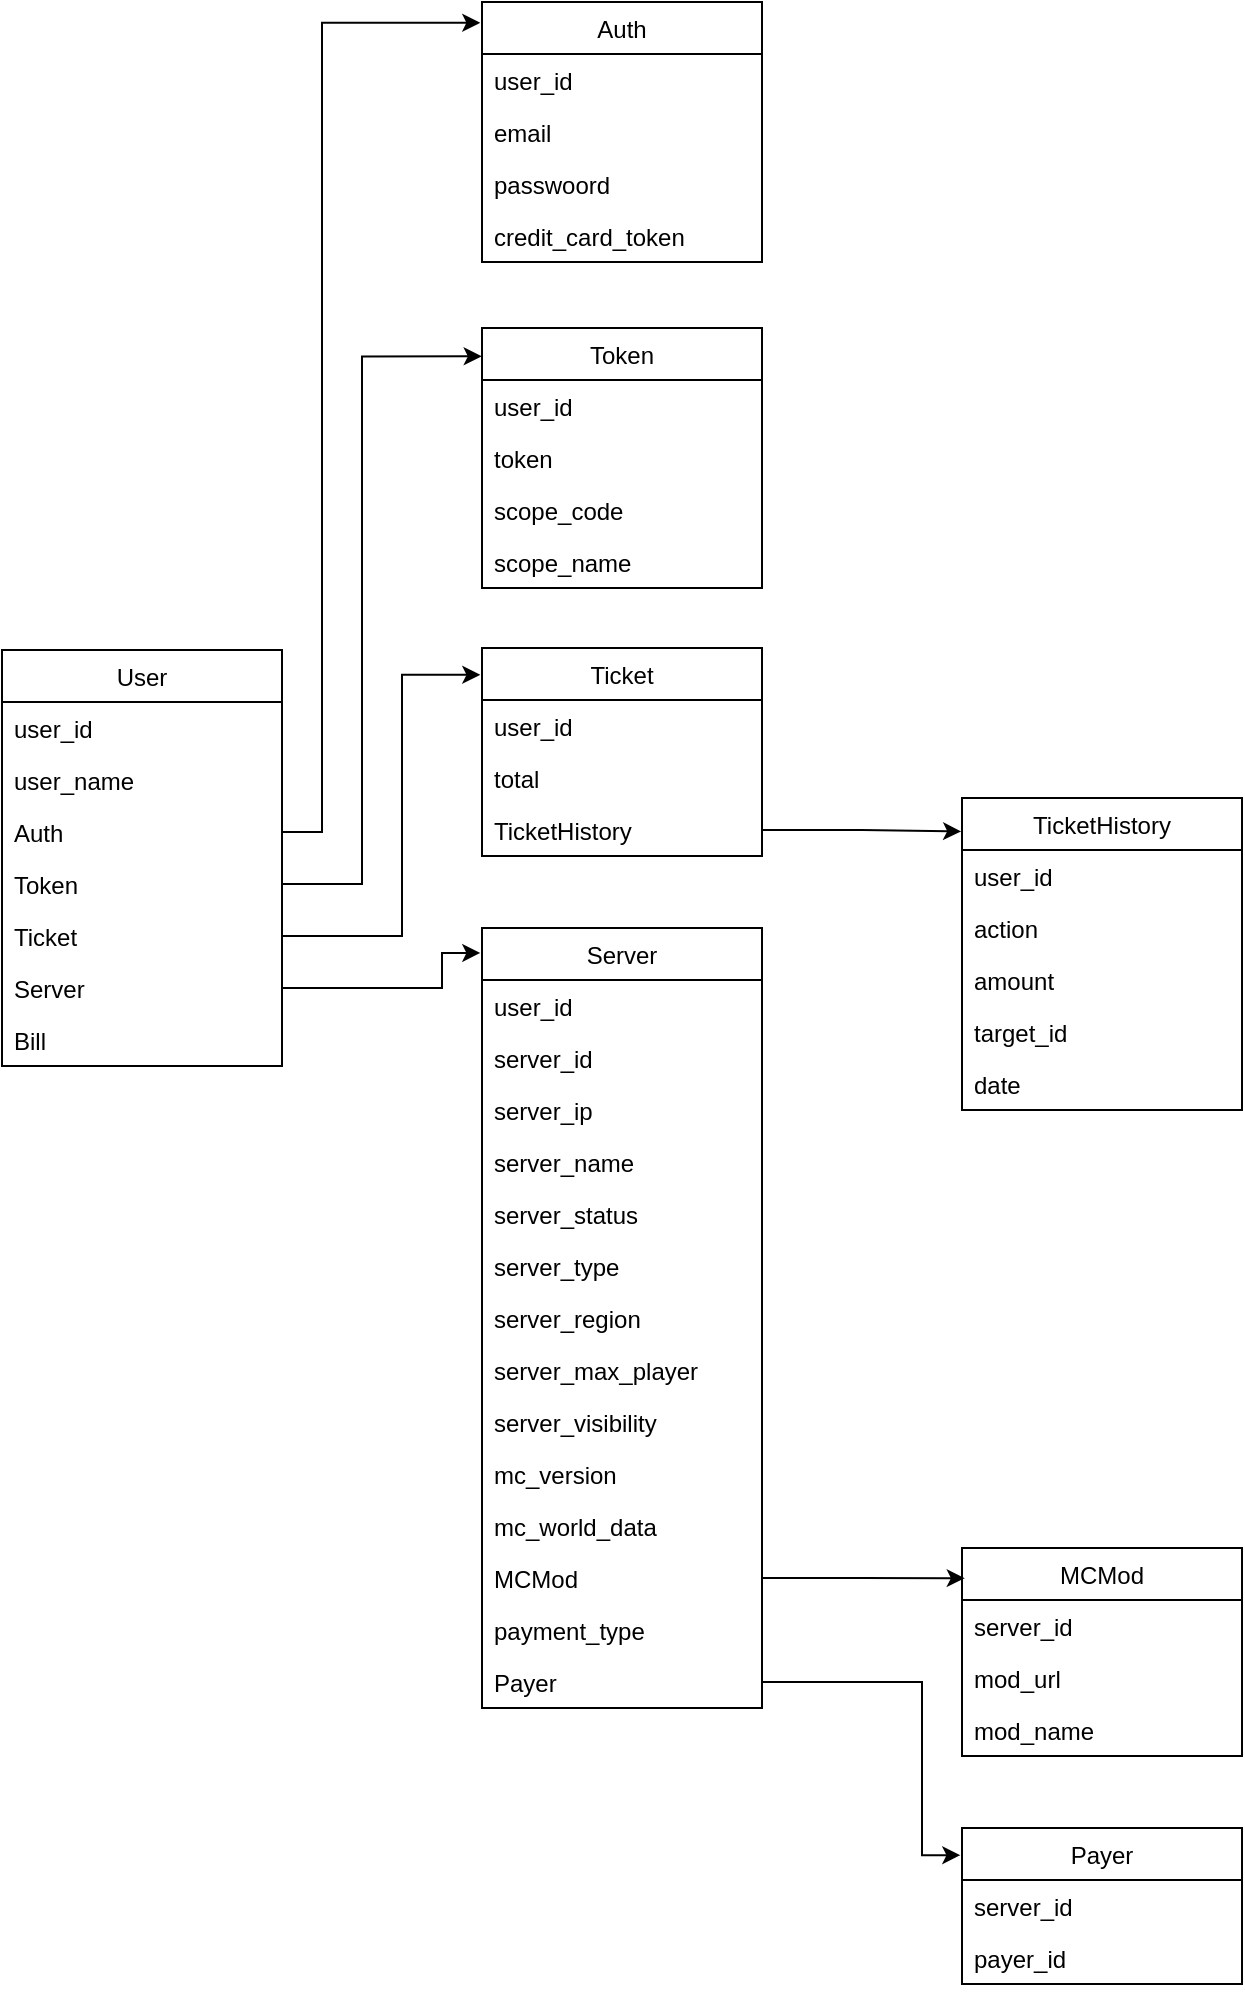 <mxfile version="14.9.1" type="github">
  <diagram id="TYk14g_OCLoUUULLj2Gv" name="Page-1">
    <mxGraphModel dx="925" dy="1725" grid="1" gridSize="10" guides="1" tooltips="1" connect="1" arrows="1" fold="1" page="1" pageScale="1" pageWidth="827" pageHeight="1169" math="0" shadow="0">
      <root>
        <mxCell id="0" />
        <mxCell id="1" parent="0" />
        <mxCell id="gZHm8OYQH_5wLZP0Noui-4" value="User" style="swimlane;fontStyle=0;childLayout=stackLayout;horizontal=1;startSize=26;horizontalStack=0;resizeParent=1;resizeParentMax=0;resizeLast=0;collapsible=1;marginBottom=0;fillColor=#ffffff;gradientColor=none;" vertex="1" parent="1">
          <mxGeometry x="80" y="200" width="140" height="208" as="geometry" />
        </mxCell>
        <mxCell id="gZHm8OYQH_5wLZP0Noui-5" value="user_id" style="text;strokeColor=none;fillColor=none;align=left;verticalAlign=top;spacingLeft=4;spacingRight=4;overflow=hidden;rotatable=0;points=[[0,0.5],[1,0.5]];portConstraint=eastwest;" vertex="1" parent="gZHm8OYQH_5wLZP0Noui-4">
          <mxGeometry y="26" width="140" height="26" as="geometry" />
        </mxCell>
        <mxCell id="gZHm8OYQH_5wLZP0Noui-6" value="user_name" style="text;strokeColor=none;fillColor=none;align=left;verticalAlign=top;spacingLeft=4;spacingRight=4;overflow=hidden;rotatable=0;points=[[0,0.5],[1,0.5]];portConstraint=eastwest;" vertex="1" parent="gZHm8OYQH_5wLZP0Noui-4">
          <mxGeometry y="52" width="140" height="26" as="geometry" />
        </mxCell>
        <mxCell id="gZHm8OYQH_5wLZP0Noui-7" value="Auth" style="text;strokeColor=none;fillColor=none;align=left;verticalAlign=top;spacingLeft=4;spacingRight=4;overflow=hidden;rotatable=0;points=[[0,0.5],[1,0.5]];portConstraint=eastwest;" vertex="1" parent="gZHm8OYQH_5wLZP0Noui-4">
          <mxGeometry y="78" width="140" height="26" as="geometry" />
        </mxCell>
        <mxCell id="gZHm8OYQH_5wLZP0Noui-8" value="Token" style="text;strokeColor=none;fillColor=none;align=left;verticalAlign=top;spacingLeft=4;spacingRight=4;overflow=hidden;rotatable=0;points=[[0,0.5],[1,0.5]];portConstraint=eastwest;" vertex="1" parent="gZHm8OYQH_5wLZP0Noui-4">
          <mxGeometry y="104" width="140" height="26" as="geometry" />
        </mxCell>
        <mxCell id="gZHm8OYQH_5wLZP0Noui-11" value="Ticket" style="text;strokeColor=none;fillColor=none;align=left;verticalAlign=top;spacingLeft=4;spacingRight=4;overflow=hidden;rotatable=0;points=[[0,0.5],[1,0.5]];portConstraint=eastwest;" vertex="1" parent="gZHm8OYQH_5wLZP0Noui-4">
          <mxGeometry y="130" width="140" height="26" as="geometry" />
        </mxCell>
        <mxCell id="gZHm8OYQH_5wLZP0Noui-9" value="Server" style="text;strokeColor=none;fillColor=none;align=left;verticalAlign=top;spacingLeft=4;spacingRight=4;overflow=hidden;rotatable=0;points=[[0,0.5],[1,0.5]];portConstraint=eastwest;" vertex="1" parent="gZHm8OYQH_5wLZP0Noui-4">
          <mxGeometry y="156" width="140" height="26" as="geometry" />
        </mxCell>
        <mxCell id="gZHm8OYQH_5wLZP0Noui-10" value="Bill" style="text;strokeColor=none;fillColor=none;align=left;verticalAlign=top;spacingLeft=4;spacingRight=4;overflow=hidden;rotatable=0;points=[[0,0.5],[1,0.5]];portConstraint=eastwest;" vertex="1" parent="gZHm8OYQH_5wLZP0Noui-4">
          <mxGeometry y="182" width="140" height="26" as="geometry" />
        </mxCell>
        <mxCell id="gZHm8OYQH_5wLZP0Noui-13" value="Auth" style="swimlane;fontStyle=0;childLayout=stackLayout;horizontal=1;startSize=26;horizontalStack=0;resizeParent=1;resizeParentMax=0;resizeLast=0;collapsible=1;marginBottom=0;fillColor=#ffffff;gradientColor=none;" vertex="1" parent="1">
          <mxGeometry x="320" y="-124" width="140" height="130" as="geometry">
            <mxRectangle x="320" y="278" width="60" height="26" as="alternateBounds" />
          </mxGeometry>
        </mxCell>
        <mxCell id="gZHm8OYQH_5wLZP0Noui-14" value="user_id" style="text;strokeColor=none;fillColor=none;align=left;verticalAlign=top;spacingLeft=4;spacingRight=4;overflow=hidden;rotatable=0;points=[[0,0.5],[1,0.5]];portConstraint=eastwest;" vertex="1" parent="gZHm8OYQH_5wLZP0Noui-13">
          <mxGeometry y="26" width="140" height="26" as="geometry" />
        </mxCell>
        <mxCell id="gZHm8OYQH_5wLZP0Noui-15" value="email" style="text;strokeColor=none;fillColor=none;align=left;verticalAlign=top;spacingLeft=4;spacingRight=4;overflow=hidden;rotatable=0;points=[[0,0.5],[1,0.5]];portConstraint=eastwest;" vertex="1" parent="gZHm8OYQH_5wLZP0Noui-13">
          <mxGeometry y="52" width="140" height="26" as="geometry" />
        </mxCell>
        <mxCell id="gZHm8OYQH_5wLZP0Noui-16" value="passwoord" style="text;strokeColor=none;fillColor=none;align=left;verticalAlign=top;spacingLeft=4;spacingRight=4;overflow=hidden;rotatable=0;points=[[0,0.5],[1,0.5]];portConstraint=eastwest;" vertex="1" parent="gZHm8OYQH_5wLZP0Noui-13">
          <mxGeometry y="78" width="140" height="26" as="geometry" />
        </mxCell>
        <mxCell id="gZHm8OYQH_5wLZP0Noui-17" value="credit_card_token" style="text;strokeColor=none;fillColor=none;align=left;verticalAlign=top;spacingLeft=4;spacingRight=4;overflow=hidden;rotatable=0;points=[[0,0.5],[1,0.5]];portConstraint=eastwest;" vertex="1" parent="gZHm8OYQH_5wLZP0Noui-13">
          <mxGeometry y="104" width="140" height="26" as="geometry" />
        </mxCell>
        <mxCell id="gZHm8OYQH_5wLZP0Noui-22" value="Token" style="swimlane;fontStyle=0;childLayout=stackLayout;horizontal=1;startSize=26;horizontalStack=0;resizeParent=1;resizeParentMax=0;resizeLast=0;collapsible=1;marginBottom=0;fillColor=#ffffff;gradientColor=none;" vertex="1" parent="1">
          <mxGeometry x="320" y="39" width="140" height="130" as="geometry">
            <mxRectangle x="320" y="278" width="60" height="26" as="alternateBounds" />
          </mxGeometry>
        </mxCell>
        <mxCell id="gZHm8OYQH_5wLZP0Noui-23" value="user_id" style="text;strokeColor=none;fillColor=none;align=left;verticalAlign=top;spacingLeft=4;spacingRight=4;overflow=hidden;rotatable=0;points=[[0,0.5],[1,0.5]];portConstraint=eastwest;" vertex="1" parent="gZHm8OYQH_5wLZP0Noui-22">
          <mxGeometry y="26" width="140" height="26" as="geometry" />
        </mxCell>
        <mxCell id="gZHm8OYQH_5wLZP0Noui-24" value="token" style="text;strokeColor=none;fillColor=none;align=left;verticalAlign=top;spacingLeft=4;spacingRight=4;overflow=hidden;rotatable=0;points=[[0,0.5],[1,0.5]];portConstraint=eastwest;" vertex="1" parent="gZHm8OYQH_5wLZP0Noui-22">
          <mxGeometry y="52" width="140" height="26" as="geometry" />
        </mxCell>
        <mxCell id="gZHm8OYQH_5wLZP0Noui-25" value="scope_code" style="text;strokeColor=none;fillColor=none;align=left;verticalAlign=top;spacingLeft=4;spacingRight=4;overflow=hidden;rotatable=0;points=[[0,0.5],[1,0.5]];portConstraint=eastwest;" vertex="1" parent="gZHm8OYQH_5wLZP0Noui-22">
          <mxGeometry y="78" width="140" height="26" as="geometry" />
        </mxCell>
        <mxCell id="gZHm8OYQH_5wLZP0Noui-26" value="scope_name" style="text;strokeColor=none;fillColor=none;align=left;verticalAlign=top;spacingLeft=4;spacingRight=4;overflow=hidden;rotatable=0;points=[[0,0.5],[1,0.5]];portConstraint=eastwest;" vertex="1" parent="gZHm8OYQH_5wLZP0Noui-22">
          <mxGeometry y="104" width="140" height="26" as="geometry" />
        </mxCell>
        <mxCell id="gZHm8OYQH_5wLZP0Noui-28" value="Ticket" style="swimlane;fontStyle=0;childLayout=stackLayout;horizontal=1;startSize=26;horizontalStack=0;resizeParent=1;resizeParentMax=0;resizeLast=0;collapsible=1;marginBottom=0;fillColor=#ffffff;gradientColor=none;" vertex="1" parent="1">
          <mxGeometry x="320" y="199" width="140" height="104" as="geometry">
            <mxRectangle x="320" y="278" width="60" height="26" as="alternateBounds" />
          </mxGeometry>
        </mxCell>
        <mxCell id="gZHm8OYQH_5wLZP0Noui-29" value="user_id" style="text;strokeColor=none;fillColor=none;align=left;verticalAlign=top;spacingLeft=4;spacingRight=4;overflow=hidden;rotatable=0;points=[[0,0.5],[1,0.5]];portConstraint=eastwest;" vertex="1" parent="gZHm8OYQH_5wLZP0Noui-28">
          <mxGeometry y="26" width="140" height="26" as="geometry" />
        </mxCell>
        <mxCell id="gZHm8OYQH_5wLZP0Noui-30" value="total" style="text;strokeColor=none;fillColor=none;align=left;verticalAlign=top;spacingLeft=4;spacingRight=4;overflow=hidden;rotatable=0;points=[[0,0.5],[1,0.5]];portConstraint=eastwest;" vertex="1" parent="gZHm8OYQH_5wLZP0Noui-28">
          <mxGeometry y="52" width="140" height="26" as="geometry" />
        </mxCell>
        <mxCell id="gZHm8OYQH_5wLZP0Noui-31" value="TicketHistory" style="text;strokeColor=none;fillColor=none;align=left;verticalAlign=top;spacingLeft=4;spacingRight=4;overflow=hidden;rotatable=0;points=[[0,0.5],[1,0.5]];portConstraint=eastwest;" vertex="1" parent="gZHm8OYQH_5wLZP0Noui-28">
          <mxGeometry y="78" width="140" height="26" as="geometry" />
        </mxCell>
        <mxCell id="gZHm8OYQH_5wLZP0Noui-34" value="TicketHistory" style="swimlane;fontStyle=0;childLayout=stackLayout;horizontal=1;startSize=26;horizontalStack=0;resizeParent=1;resizeParentMax=0;resizeLast=0;collapsible=1;marginBottom=0;fillColor=#ffffff;gradientColor=none;" vertex="1" parent="1">
          <mxGeometry x="560" y="274" width="140" height="156" as="geometry">
            <mxRectangle x="320" y="278" width="60" height="26" as="alternateBounds" />
          </mxGeometry>
        </mxCell>
        <mxCell id="gZHm8OYQH_5wLZP0Noui-35" value="user_id" style="text;strokeColor=none;fillColor=none;align=left;verticalAlign=top;spacingLeft=4;spacingRight=4;overflow=hidden;rotatable=0;points=[[0,0.5],[1,0.5]];portConstraint=eastwest;" vertex="1" parent="gZHm8OYQH_5wLZP0Noui-34">
          <mxGeometry y="26" width="140" height="26" as="geometry" />
        </mxCell>
        <mxCell id="gZHm8OYQH_5wLZP0Noui-36" value="action" style="text;strokeColor=none;fillColor=none;align=left;verticalAlign=top;spacingLeft=4;spacingRight=4;overflow=hidden;rotatable=0;points=[[0,0.5],[1,0.5]];portConstraint=eastwest;" vertex="1" parent="gZHm8OYQH_5wLZP0Noui-34">
          <mxGeometry y="52" width="140" height="26" as="geometry" />
        </mxCell>
        <mxCell id="gZHm8OYQH_5wLZP0Noui-59" value="amount" style="text;strokeColor=none;fillColor=none;align=left;verticalAlign=top;spacingLeft=4;spacingRight=4;overflow=hidden;rotatable=0;points=[[0,0.5],[1,0.5]];portConstraint=eastwest;" vertex="1" parent="gZHm8OYQH_5wLZP0Noui-34">
          <mxGeometry y="78" width="140" height="26" as="geometry" />
        </mxCell>
        <mxCell id="gZHm8OYQH_5wLZP0Noui-37" value="target_id" style="text;strokeColor=none;fillColor=none;align=left;verticalAlign=top;spacingLeft=4;spacingRight=4;overflow=hidden;rotatable=0;points=[[0,0.5],[1,0.5]];portConstraint=eastwest;" vertex="1" parent="gZHm8OYQH_5wLZP0Noui-34">
          <mxGeometry y="104" width="140" height="26" as="geometry" />
        </mxCell>
        <mxCell id="gZHm8OYQH_5wLZP0Noui-38" value="date" style="text;strokeColor=none;fillColor=none;align=left;verticalAlign=top;spacingLeft=4;spacingRight=4;overflow=hidden;rotatable=0;points=[[0,0.5],[1,0.5]];portConstraint=eastwest;" vertex="1" parent="gZHm8OYQH_5wLZP0Noui-34">
          <mxGeometry y="130" width="140" height="26" as="geometry" />
        </mxCell>
        <mxCell id="gZHm8OYQH_5wLZP0Noui-39" style="edgeStyle=orthogonalEdgeStyle;rounded=0;orthogonalLoop=1;jettySize=auto;html=1;exitX=1;exitY=0.5;exitDx=0;exitDy=0;entryX=-0.003;entryY=0.107;entryDx=0;entryDy=0;entryPerimeter=0;" edge="1" parent="1" source="gZHm8OYQH_5wLZP0Noui-31" target="gZHm8OYQH_5wLZP0Noui-34">
          <mxGeometry relative="1" as="geometry" />
        </mxCell>
        <mxCell id="gZHm8OYQH_5wLZP0Noui-40" value="Server" style="swimlane;fontStyle=0;childLayout=stackLayout;horizontal=1;startSize=26;horizontalStack=0;resizeParent=1;resizeParentMax=0;resizeLast=0;collapsible=1;marginBottom=0;fillColor=#ffffff;gradientColor=none;" vertex="1" parent="1">
          <mxGeometry x="320" y="339" width="140" height="390" as="geometry">
            <mxRectangle x="320" y="278" width="60" height="26" as="alternateBounds" />
          </mxGeometry>
        </mxCell>
        <mxCell id="gZHm8OYQH_5wLZP0Noui-52" value="user_id" style="text;strokeColor=none;fillColor=none;align=left;verticalAlign=top;spacingLeft=4;spacingRight=4;overflow=hidden;rotatable=0;points=[[0,0.5],[1,0.5]];portConstraint=eastwest;" vertex="1" parent="gZHm8OYQH_5wLZP0Noui-40">
          <mxGeometry y="26" width="140" height="26" as="geometry" />
        </mxCell>
        <mxCell id="gZHm8OYQH_5wLZP0Noui-53" value="server_id" style="text;strokeColor=none;fillColor=none;align=left;verticalAlign=top;spacingLeft=4;spacingRight=4;overflow=hidden;rotatable=0;points=[[0,0.5],[1,0.5]];portConstraint=eastwest;" vertex="1" parent="gZHm8OYQH_5wLZP0Noui-40">
          <mxGeometry y="52" width="140" height="26" as="geometry" />
        </mxCell>
        <mxCell id="gZHm8OYQH_5wLZP0Noui-54" value="server_ip" style="text;strokeColor=none;fillColor=none;align=left;verticalAlign=top;spacingLeft=4;spacingRight=4;overflow=hidden;rotatable=0;points=[[0,0.5],[1,0.5]];portConstraint=eastwest;" vertex="1" parent="gZHm8OYQH_5wLZP0Noui-40">
          <mxGeometry y="78" width="140" height="26" as="geometry" />
        </mxCell>
        <mxCell id="gZHm8OYQH_5wLZP0Noui-55" value="server_name" style="text;strokeColor=none;fillColor=none;align=left;verticalAlign=top;spacingLeft=4;spacingRight=4;overflow=hidden;rotatable=0;points=[[0,0.5],[1,0.5]];portConstraint=eastwest;" vertex="1" parent="gZHm8OYQH_5wLZP0Noui-40">
          <mxGeometry y="104" width="140" height="26" as="geometry" />
        </mxCell>
        <mxCell id="gZHm8OYQH_5wLZP0Noui-56" value="server_status" style="text;strokeColor=none;fillColor=none;align=left;verticalAlign=top;spacingLeft=4;spacingRight=4;overflow=hidden;rotatable=0;points=[[0,0.5],[1,0.5]];portConstraint=eastwest;" vertex="1" parent="gZHm8OYQH_5wLZP0Noui-40">
          <mxGeometry y="130" width="140" height="26" as="geometry" />
        </mxCell>
        <mxCell id="gZHm8OYQH_5wLZP0Noui-41" value="server_type" style="text;strokeColor=none;fillColor=none;align=left;verticalAlign=top;spacingLeft=4;spacingRight=4;overflow=hidden;rotatable=0;points=[[0,0.5],[1,0.5]];portConstraint=eastwest;" vertex="1" parent="gZHm8OYQH_5wLZP0Noui-40">
          <mxGeometry y="156" width="140" height="26" as="geometry" />
        </mxCell>
        <mxCell id="gZHm8OYQH_5wLZP0Noui-42" value="server_region" style="text;strokeColor=none;fillColor=none;align=left;verticalAlign=top;spacingLeft=4;spacingRight=4;overflow=hidden;rotatable=0;points=[[0,0.5],[1,0.5]];portConstraint=eastwest;" vertex="1" parent="gZHm8OYQH_5wLZP0Noui-40">
          <mxGeometry y="182" width="140" height="26" as="geometry" />
        </mxCell>
        <mxCell id="gZHm8OYQH_5wLZP0Noui-57" value="server_max_player" style="text;strokeColor=none;fillColor=none;align=left;verticalAlign=top;spacingLeft=4;spacingRight=4;overflow=hidden;rotatable=0;points=[[0,0.5],[1,0.5]];portConstraint=eastwest;" vertex="1" parent="gZHm8OYQH_5wLZP0Noui-40">
          <mxGeometry y="208" width="140" height="26" as="geometry" />
        </mxCell>
        <mxCell id="gZHm8OYQH_5wLZP0Noui-60" value="server_visibility" style="text;strokeColor=none;fillColor=none;align=left;verticalAlign=top;spacingLeft=4;spacingRight=4;overflow=hidden;rotatable=0;points=[[0,0.5],[1,0.5]];portConstraint=eastwest;" vertex="1" parent="gZHm8OYQH_5wLZP0Noui-40">
          <mxGeometry y="234" width="140" height="26" as="geometry" />
        </mxCell>
        <mxCell id="gZHm8OYQH_5wLZP0Noui-43" value="mc_version" style="text;strokeColor=none;fillColor=none;align=left;verticalAlign=top;spacingLeft=4;spacingRight=4;overflow=hidden;rotatable=0;points=[[0,0.5],[1,0.5]];portConstraint=eastwest;" vertex="1" parent="gZHm8OYQH_5wLZP0Noui-40">
          <mxGeometry y="260" width="140" height="26" as="geometry" />
        </mxCell>
        <mxCell id="gZHm8OYQH_5wLZP0Noui-61" value="mc_world_data" style="text;strokeColor=none;fillColor=none;align=left;verticalAlign=top;spacingLeft=4;spacingRight=4;overflow=hidden;rotatable=0;points=[[0,0.5],[1,0.5]];portConstraint=eastwest;" vertex="1" parent="gZHm8OYQH_5wLZP0Noui-40">
          <mxGeometry y="286" width="140" height="26" as="geometry" />
        </mxCell>
        <mxCell id="gZHm8OYQH_5wLZP0Noui-62" value="MCMod" style="text;strokeColor=none;fillColor=none;align=left;verticalAlign=top;spacingLeft=4;spacingRight=4;overflow=hidden;rotatable=0;points=[[0,0.5],[1,0.5]];portConstraint=eastwest;" vertex="1" parent="gZHm8OYQH_5wLZP0Noui-40">
          <mxGeometry y="312" width="140" height="26" as="geometry" />
        </mxCell>
        <mxCell id="gZHm8OYQH_5wLZP0Noui-68" value="payment_type" style="text;strokeColor=none;fillColor=none;align=left;verticalAlign=top;spacingLeft=4;spacingRight=4;overflow=hidden;rotatable=0;points=[[0,0.5],[1,0.5]];portConstraint=eastwest;" vertex="1" parent="gZHm8OYQH_5wLZP0Noui-40">
          <mxGeometry y="338" width="140" height="26" as="geometry" />
        </mxCell>
        <mxCell id="gZHm8OYQH_5wLZP0Noui-69" value="Payer" style="text;strokeColor=none;fillColor=none;align=left;verticalAlign=top;spacingLeft=4;spacingRight=4;overflow=hidden;rotatable=0;points=[[0,0.5],[1,0.5]];portConstraint=eastwest;" vertex="1" parent="gZHm8OYQH_5wLZP0Noui-40">
          <mxGeometry y="364" width="140" height="26" as="geometry" />
        </mxCell>
        <mxCell id="gZHm8OYQH_5wLZP0Noui-63" value="MCMod" style="swimlane;fontStyle=0;childLayout=stackLayout;horizontal=1;startSize=26;horizontalStack=0;resizeParent=1;resizeParentMax=0;resizeLast=0;collapsible=1;marginBottom=0;fillColor=#ffffff;gradientColor=none;" vertex="1" parent="1">
          <mxGeometry x="560" y="649" width="140" height="104" as="geometry">
            <mxRectangle x="320" y="278" width="60" height="26" as="alternateBounds" />
          </mxGeometry>
        </mxCell>
        <mxCell id="gZHm8OYQH_5wLZP0Noui-64" value="server_id" style="text;strokeColor=none;fillColor=none;align=left;verticalAlign=top;spacingLeft=4;spacingRight=4;overflow=hidden;rotatable=0;points=[[0,0.5],[1,0.5]];portConstraint=eastwest;" vertex="1" parent="gZHm8OYQH_5wLZP0Noui-63">
          <mxGeometry y="26" width="140" height="26" as="geometry" />
        </mxCell>
        <mxCell id="gZHm8OYQH_5wLZP0Noui-65" value="mod_url" style="text;strokeColor=none;fillColor=none;align=left;verticalAlign=top;spacingLeft=4;spacingRight=4;overflow=hidden;rotatable=0;points=[[0,0.5],[1,0.5]];portConstraint=eastwest;" vertex="1" parent="gZHm8OYQH_5wLZP0Noui-63">
          <mxGeometry y="52" width="140" height="26" as="geometry" />
        </mxCell>
        <mxCell id="gZHm8OYQH_5wLZP0Noui-66" value="mod_name" style="text;strokeColor=none;fillColor=none;align=left;verticalAlign=top;spacingLeft=4;spacingRight=4;overflow=hidden;rotatable=0;points=[[0,0.5],[1,0.5]];portConstraint=eastwest;" vertex="1" parent="gZHm8OYQH_5wLZP0Noui-63">
          <mxGeometry y="78" width="140" height="26" as="geometry" />
        </mxCell>
        <mxCell id="gZHm8OYQH_5wLZP0Noui-67" style="edgeStyle=orthogonalEdgeStyle;rounded=0;orthogonalLoop=1;jettySize=auto;html=1;entryX=0.01;entryY=0.145;entryDx=0;entryDy=0;entryPerimeter=0;" edge="1" parent="1" source="gZHm8OYQH_5wLZP0Noui-62" target="gZHm8OYQH_5wLZP0Noui-63">
          <mxGeometry relative="1" as="geometry" />
        </mxCell>
        <mxCell id="gZHm8OYQH_5wLZP0Noui-70" value="Payer" style="swimlane;fontStyle=0;childLayout=stackLayout;horizontal=1;startSize=26;horizontalStack=0;resizeParent=1;resizeParentMax=0;resizeLast=0;collapsible=1;marginBottom=0;fillColor=#ffffff;gradientColor=none;" vertex="1" parent="1">
          <mxGeometry x="560" y="789" width="140" height="78" as="geometry">
            <mxRectangle x="320" y="278" width="60" height="26" as="alternateBounds" />
          </mxGeometry>
        </mxCell>
        <mxCell id="gZHm8OYQH_5wLZP0Noui-71" value="server_id" style="text;strokeColor=none;fillColor=none;align=left;verticalAlign=top;spacingLeft=4;spacingRight=4;overflow=hidden;rotatable=0;points=[[0,0.5],[1,0.5]];portConstraint=eastwest;" vertex="1" parent="gZHm8OYQH_5wLZP0Noui-70">
          <mxGeometry y="26" width="140" height="26" as="geometry" />
        </mxCell>
        <mxCell id="gZHm8OYQH_5wLZP0Noui-72" value="payer_id" style="text;strokeColor=none;fillColor=none;align=left;verticalAlign=top;spacingLeft=4;spacingRight=4;overflow=hidden;rotatable=0;points=[[0,0.5],[1,0.5]];portConstraint=eastwest;" vertex="1" parent="gZHm8OYQH_5wLZP0Noui-70">
          <mxGeometry y="52" width="140" height="26" as="geometry" />
        </mxCell>
        <mxCell id="gZHm8OYQH_5wLZP0Noui-74" style="edgeStyle=orthogonalEdgeStyle;rounded=0;orthogonalLoop=1;jettySize=auto;html=1;entryX=-0.006;entryY=0.174;entryDx=0;entryDy=0;entryPerimeter=0;" edge="1" parent="1" source="gZHm8OYQH_5wLZP0Noui-69" target="gZHm8OYQH_5wLZP0Noui-70">
          <mxGeometry relative="1" as="geometry">
            <mxPoint x="540" y="799" as="targetPoint" />
            <Array as="points">
              <mxPoint x="540" y="716" />
              <mxPoint x="540" y="803" />
            </Array>
          </mxGeometry>
        </mxCell>
        <mxCell id="gZHm8OYQH_5wLZP0Noui-75" style="edgeStyle=orthogonalEdgeStyle;rounded=0;orthogonalLoop=1;jettySize=auto;html=1;entryX=-0.006;entryY=0.08;entryDx=0;entryDy=0;entryPerimeter=0;" edge="1" parent="1" source="gZHm8OYQH_5wLZP0Noui-7" target="gZHm8OYQH_5wLZP0Noui-13">
          <mxGeometry relative="1" as="geometry">
            <Array as="points">
              <mxPoint x="240" y="291" />
              <mxPoint x="240" y="-114" />
            </Array>
          </mxGeometry>
        </mxCell>
        <mxCell id="gZHm8OYQH_5wLZP0Noui-76" style="edgeStyle=orthogonalEdgeStyle;rounded=0;orthogonalLoop=1;jettySize=auto;html=1;entryX=-0.001;entryY=0.109;entryDx=0;entryDy=0;entryPerimeter=0;" edge="1" parent="1" source="gZHm8OYQH_5wLZP0Noui-8" target="gZHm8OYQH_5wLZP0Noui-22">
          <mxGeometry relative="1" as="geometry">
            <Array as="points">
              <mxPoint x="260" y="317" />
              <mxPoint x="260" y="53" />
            </Array>
          </mxGeometry>
        </mxCell>
        <mxCell id="gZHm8OYQH_5wLZP0Noui-77" style="edgeStyle=orthogonalEdgeStyle;rounded=0;orthogonalLoop=1;jettySize=auto;html=1;entryX=-0.006;entryY=0.129;entryDx=0;entryDy=0;entryPerimeter=0;" edge="1" parent="1" source="gZHm8OYQH_5wLZP0Noui-11" target="gZHm8OYQH_5wLZP0Noui-28">
          <mxGeometry relative="1" as="geometry">
            <Array as="points">
              <mxPoint x="280" y="343" />
              <mxPoint x="280" y="212" />
            </Array>
          </mxGeometry>
        </mxCell>
        <mxCell id="gZHm8OYQH_5wLZP0Noui-78" style="edgeStyle=orthogonalEdgeStyle;rounded=0;orthogonalLoop=1;jettySize=auto;html=1;entryX=-0.006;entryY=0.032;entryDx=0;entryDy=0;entryPerimeter=0;" edge="1" parent="1" source="gZHm8OYQH_5wLZP0Noui-9" target="gZHm8OYQH_5wLZP0Noui-40">
          <mxGeometry relative="1" as="geometry">
            <Array as="points">
              <mxPoint x="300" y="369" />
              <mxPoint x="300" y="352" />
            </Array>
          </mxGeometry>
        </mxCell>
      </root>
    </mxGraphModel>
  </diagram>
</mxfile>
